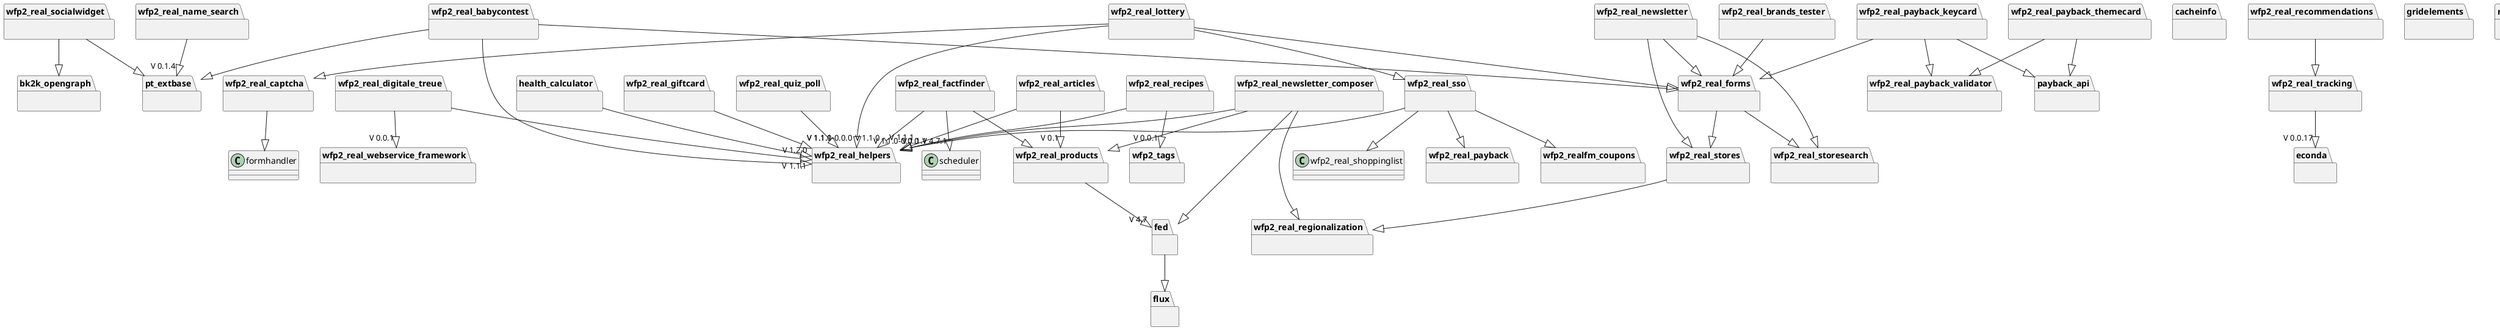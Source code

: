 {
  "sha1": "s3q9w8ec3e5hywga2plxoqe14fmipuu",
  "insertion": {
    "when": "2024-06-04T17:28:44.632Z",
    "user": "plantuml@gmail.com"
  }
}
@startuml

package bk2k_opengraph {

}

package cacheinfo {

}

package econda {

}

package fed {

}

fed --|>  flux
package flux {

}

package gridelements {

}

package health_calculator {

}

health_calculator --|> "V 1.2.0" wfp2_real_helpers
package moc_varnish {

}

moc_varnish --|>  realurl
package pagepath {

}

package pageteaser {

}

package payback_api {

}

package phpunit {

}

package pt_extbase {

}

package purge {

}

package realmc_teaser {

}

package realurl {

}

package scriptmerger {

}

package sw_bgimages {

}

package tq_seo {

}

package universal_soldier {

}

package wfp2_crypt {

}

package wfp2_faq {

}

package wfp2_headerfooter {

}

package wfp2_real_administration {

}

package wfp2_real_advance_order {

}

package wfp2_real_articles {

}

wfp2_real_articles --|> "V 1.1.1" wfp2_real_helpers
wfp2_real_articles --|> "V 0.1" wfp2_real_products
package wfp2_real_babycontest {

}

wfp2_real_babycontest --|>  pt_extbase
wfp2_real_babycontest --|>  wfp2_real_forms
wfp2_real_babycontest --|>  wfp2_real_helpers
package wfp2_real_bk {

}

package wfp2_real_brands_tester {

}

wfp2_real_brands_tester --|>  wfp2_real_forms
package wfp2_real_caching {

}

package wfp2_real_captcha {

}

wfp2_real_captcha --|>  formhandler
package wfp2_real_childrens_song {

}

package wfp2_real_customeradvice {

}

package wfp2_real_digitale_treue {

}

wfp2_real_digitale_treue --|> "V 1.1.1" wfp2_real_helpers
wfp2_real_digitale_treue --|> "V 0.0.1" wfp2_real_webservice_framework
package wfp2_real_donate {

}

package wfp2_real_elaine {

}

package wfp2_real_factfinder {

}

wfp2_real_factfinder --|> "V 4.7.1" scheduler
wfp2_real_factfinder --|> "V 1.1.0" wfp2_real_helpers
wfp2_real_factfinder --|>  wfp2_real_products
package wfp2_real_foreign_customer {

}

package wfp2_real_forms {

}

wfp2_real_forms --|>  wfp2_real_storesearch
wfp2_real_forms --|>  wfp2_real_stores
package wfp2_real_giftcard {

}

wfp2_real_giftcard --|>  wfp2_real_helpers
package wfp2_real_helpers {

}

package wfp2_real_hooverbagfinder {

}

package wfp2_real_jobs {

}

package wfp2_real_juniorcup {

}

package wfp2_real_lego {

}

package wfp2_real_lottery {

}

wfp2_real_lottery --|> "V 1.1.0-0.0.0" wfp2_real_helpers
wfp2_real_lottery --|>  wfp2_real_forms
wfp2_real_lottery --|>  wfp2_real_sso
wfp2_real_lottery --|>  wfp2_real_captcha
package wfp2_real_minis {

}

package wfp2_real_name_search {

}

wfp2_real_name_search --|> "V 0.1.4" pt_extbase
package wfp2_real_newsletter {

}

wfp2_real_newsletter --|>  wfp2_real_forms
wfp2_real_newsletter --|>  wfp2_real_storesearch
wfp2_real_newsletter --|>  wfp2_real_stores
package wfp2_real_newsletter_composer {

}

wfp2_real_newsletter_composer --|> "V 1.1.0-0.0.0" wfp2_real_helpers
wfp2_real_newsletter_composer --|>  wfp2_real_products
wfp2_real_newsletter_composer --|>  wfp2_real_regionalization
wfp2_real_newsletter_composer --|>  fed
package wfp2_real_offers_os {

}

package wfp2_real_payback {

}

package wfp2_real_payback_keycard {

}

wfp2_real_payback_keycard --|>  payback_api
wfp2_real_payback_keycard --|>  wfp2_real_payback_validator
wfp2_real_payback_keycard --|>  wfp2_real_forms
package wfp2_real_payback_themecard {

}

wfp2_real_payback_themecard --|>  payback_api
wfp2_real_payback_themecard --|>  wfp2_real_payback_validator
package wfp2_real_payback_validator {

}

package wfp2_real_products {

}

wfp2_real_products --|> "V 4.7" fed
package wfp2_real_quiz {

}

package wfp2_real_quiz_poll {

}

wfp2_real_quiz_poll --|> "V 1.1.1" wfp2_real_helpers
package wfp2_real_recipes {

}

wfp2_real_recipes --|> "V 1.1.1" wfp2_real_helpers
wfp2_real_recipes --|> "V 0.0.1" wfp2_tags
package wfp2_real_recommendations {

}

wfp2_real_recommendations --|>  wfp2_real_tracking
package wfp2_real_regionalization {

}

package wfp2_real_reservation_service {

}

package wfp2_real_seo {

}

package wfp2_real_service_forms {

}

package wfp2_real_shopping_list {

}

package wfp2_real_socialwidget {

}

wfp2_real_socialwidget --|>  bk2k_opengraph
wfp2_real_socialwidget --|>  pt_extbase
package wfp2_real_sso {

}

wfp2_real_sso --|>  wfp2_realfm_coupons
wfp2_real_sso --|>  wfp2_real_helpers
wfp2_real_sso --|>  wfp2_real_shoppinglist
wfp2_real_sso --|>  wfp2_real_payback
package wfp2_real_store_suppliers {

}

package wfp2_real_stores {

}

wfp2_real_stores --|>  wfp2_real_regionalization
package wfp2_real_storesearch {

}

package wfp2_real_tracking {

}

wfp2_real_tracking --|> "V 0.0.17" econda
package wfp2_real_webservice {

}

package wfp2_real_webservice_framework {

}

package wfp2_realfm_coupons {

}

package wfp2_responsive {

}

package wfp2_tags {

}

@enduml

